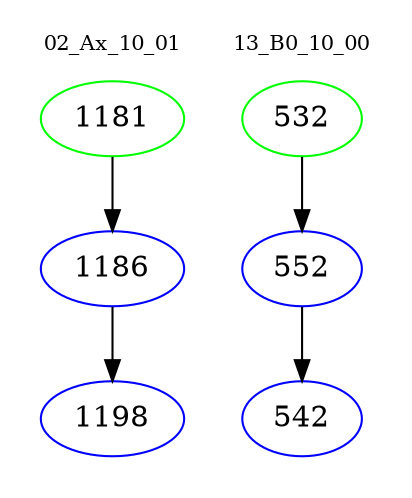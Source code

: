 digraph{
subgraph cluster_0 {
color = white
label = "02_Ax_10_01";
fontsize=10;
T0_1181 [label="1181", color="green"]
T0_1181 -> T0_1186 [color="black"]
T0_1186 [label="1186", color="blue"]
T0_1186 -> T0_1198 [color="black"]
T0_1198 [label="1198", color="blue"]
}
subgraph cluster_1 {
color = white
label = "13_B0_10_00";
fontsize=10;
T1_532 [label="532", color="green"]
T1_532 -> T1_552 [color="black"]
T1_552 [label="552", color="blue"]
T1_552 -> T1_542 [color="black"]
T1_542 [label="542", color="blue"]
}
}
